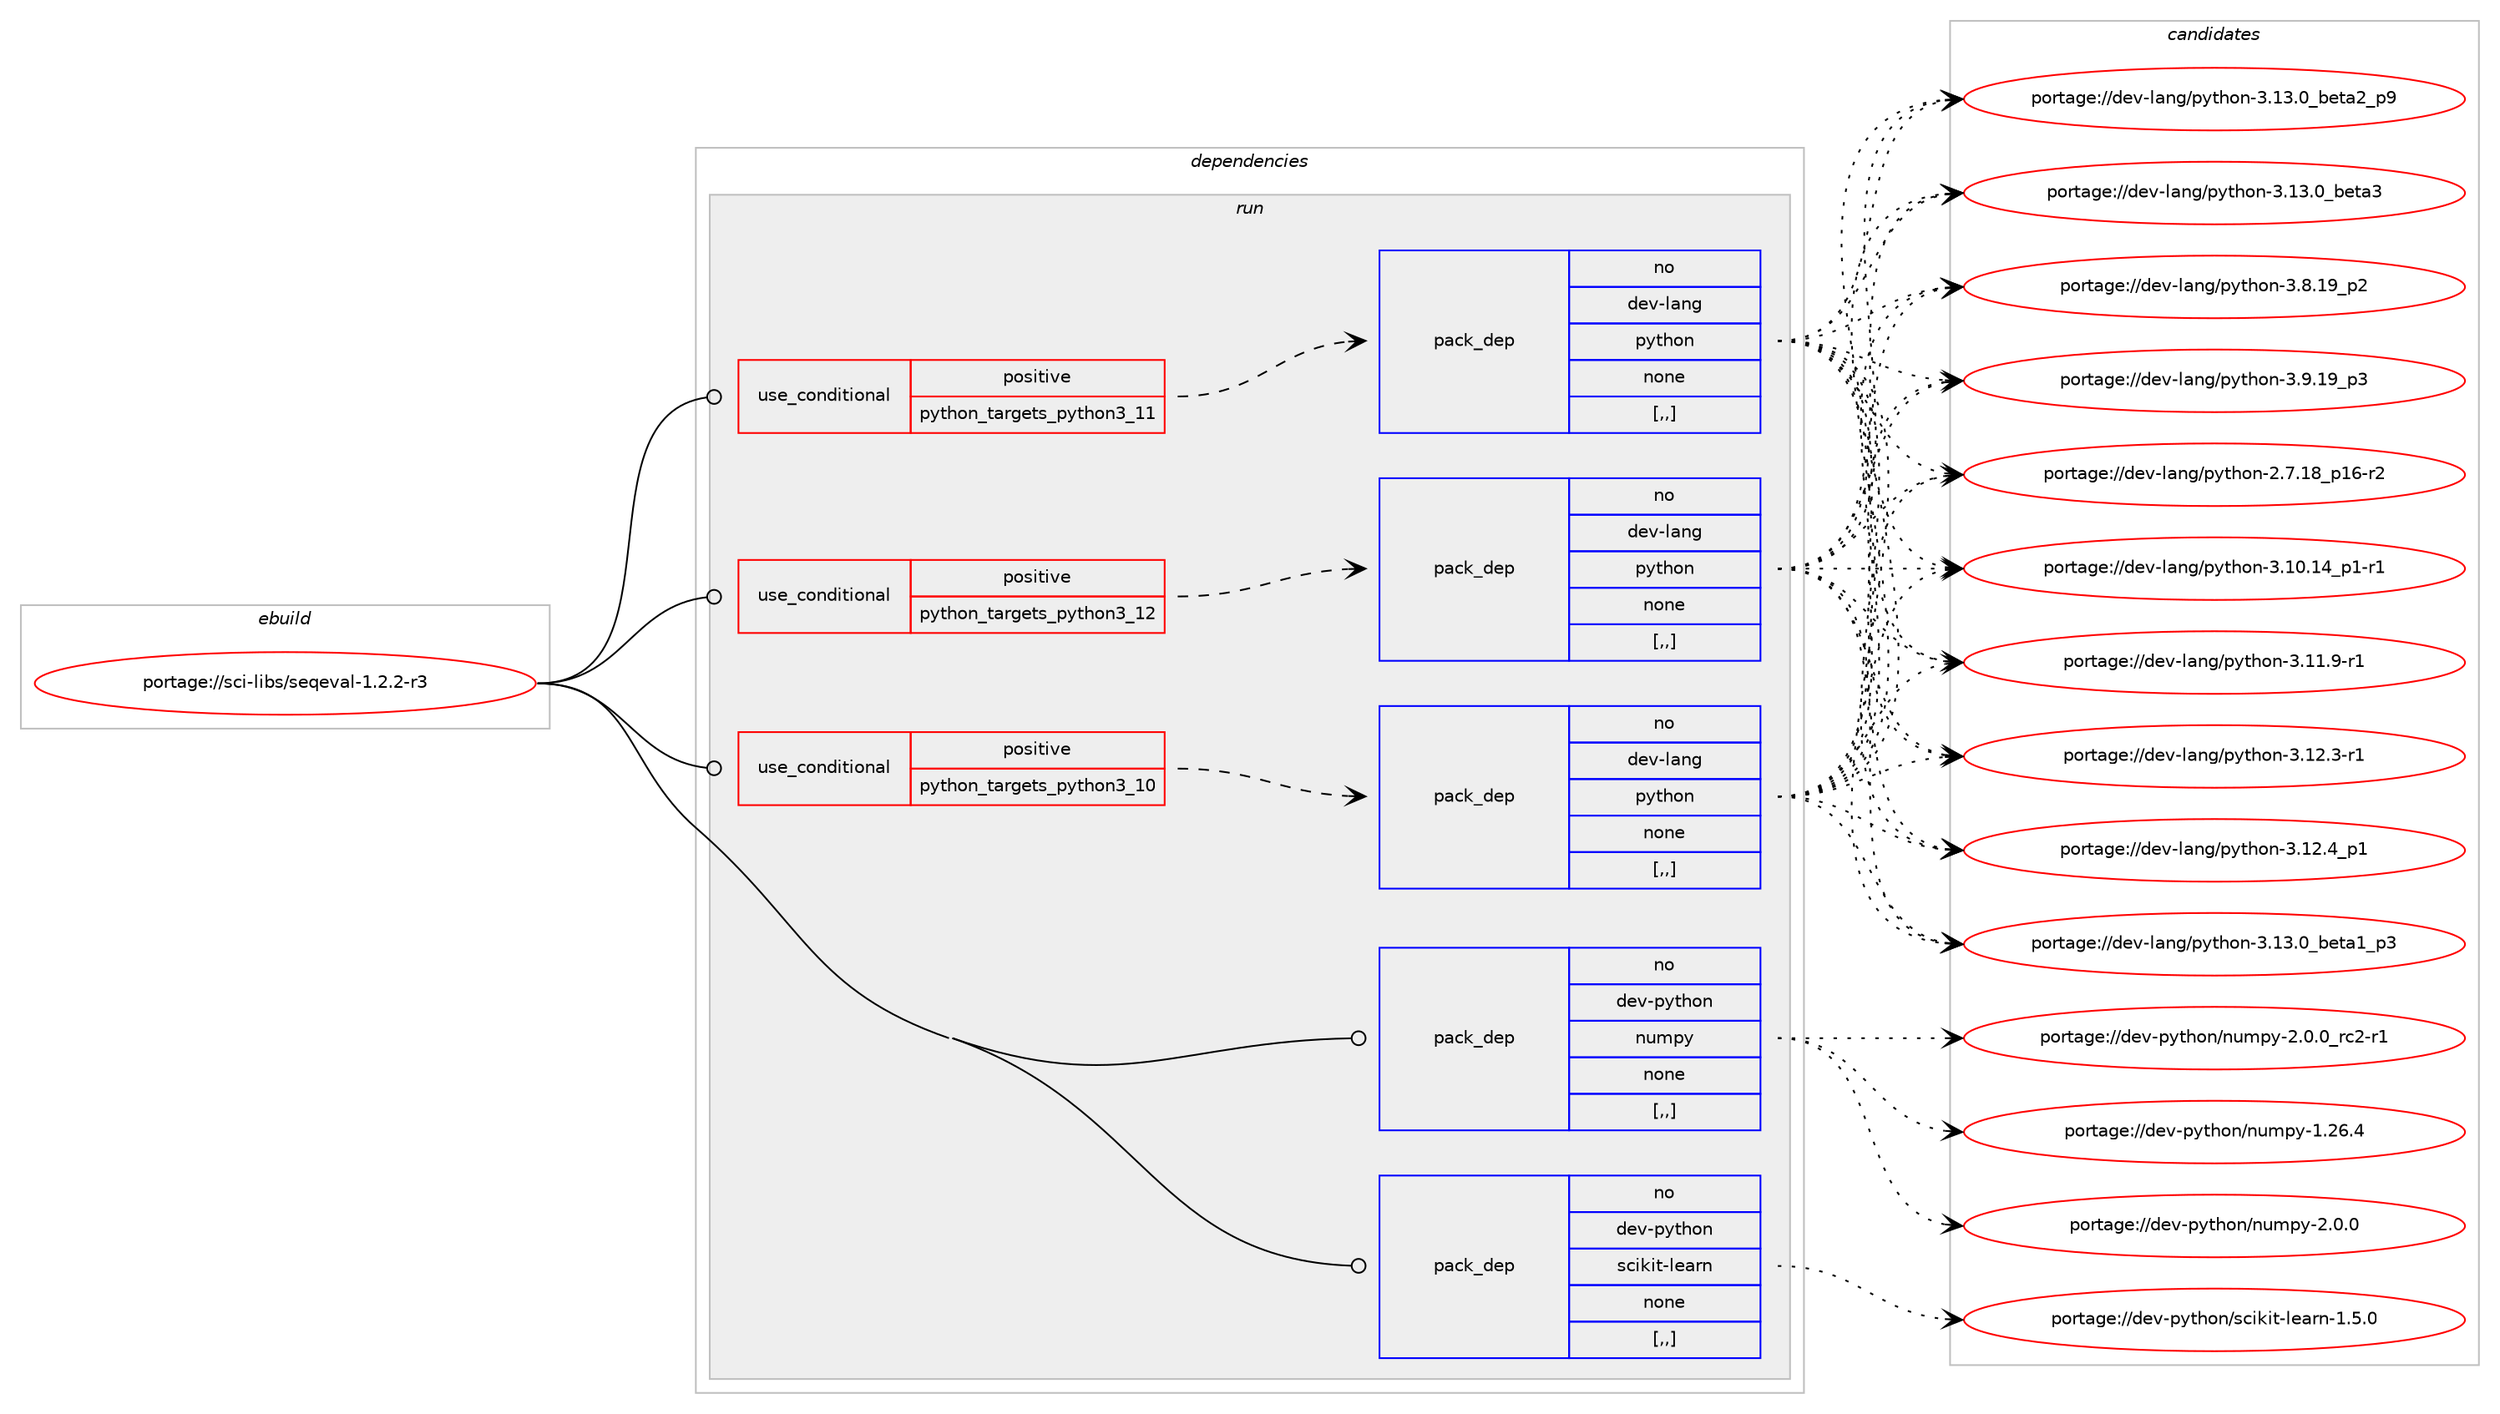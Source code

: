 digraph prolog {

# *************
# Graph options
# *************

newrank=true;
concentrate=true;
compound=true;
graph [rankdir=LR,fontname=Helvetica,fontsize=10,ranksep=1.5];#, ranksep=2.5, nodesep=0.2];
edge  [arrowhead=vee];
node  [fontname=Helvetica,fontsize=10];

# **********
# The ebuild
# **********

subgraph cluster_leftcol {
color=gray;
rank=same;
label=<<i>ebuild</i>>;
id [label="portage://sci-libs/seqeval-1.2.2-r3", color=red, width=4, href="../sci-libs/seqeval-1.2.2-r3.svg"];
}

# ****************
# The dependencies
# ****************

subgraph cluster_midcol {
color=gray;
label=<<i>dependencies</i>>;
subgraph cluster_compile {
fillcolor="#eeeeee";
style=filled;
label=<<i>compile</i>>;
}
subgraph cluster_compileandrun {
fillcolor="#eeeeee";
style=filled;
label=<<i>compile and run</i>>;
}
subgraph cluster_run {
fillcolor="#eeeeee";
style=filled;
label=<<i>run</i>>;
subgraph cond104819 {
dependency396133 [label=<<TABLE BORDER="0" CELLBORDER="1" CELLSPACING="0" CELLPADDING="4"><TR><TD ROWSPAN="3" CELLPADDING="10">use_conditional</TD></TR><TR><TD>positive</TD></TR><TR><TD>python_targets_python3_10</TD></TR></TABLE>>, shape=none, color=red];
subgraph pack288507 {
dependency396134 [label=<<TABLE BORDER="0" CELLBORDER="1" CELLSPACING="0" CELLPADDING="4" WIDTH="220"><TR><TD ROWSPAN="6" CELLPADDING="30">pack_dep</TD></TR><TR><TD WIDTH="110">no</TD></TR><TR><TD>dev-lang</TD></TR><TR><TD>python</TD></TR><TR><TD>none</TD></TR><TR><TD>[,,]</TD></TR></TABLE>>, shape=none, color=blue];
}
dependency396133:e -> dependency396134:w [weight=20,style="dashed",arrowhead="vee"];
}
id:e -> dependency396133:w [weight=20,style="solid",arrowhead="odot"];
subgraph cond104820 {
dependency396135 [label=<<TABLE BORDER="0" CELLBORDER="1" CELLSPACING="0" CELLPADDING="4"><TR><TD ROWSPAN="3" CELLPADDING="10">use_conditional</TD></TR><TR><TD>positive</TD></TR><TR><TD>python_targets_python3_11</TD></TR></TABLE>>, shape=none, color=red];
subgraph pack288508 {
dependency396136 [label=<<TABLE BORDER="0" CELLBORDER="1" CELLSPACING="0" CELLPADDING="4" WIDTH="220"><TR><TD ROWSPAN="6" CELLPADDING="30">pack_dep</TD></TR><TR><TD WIDTH="110">no</TD></TR><TR><TD>dev-lang</TD></TR><TR><TD>python</TD></TR><TR><TD>none</TD></TR><TR><TD>[,,]</TD></TR></TABLE>>, shape=none, color=blue];
}
dependency396135:e -> dependency396136:w [weight=20,style="dashed",arrowhead="vee"];
}
id:e -> dependency396135:w [weight=20,style="solid",arrowhead="odot"];
subgraph cond104821 {
dependency396137 [label=<<TABLE BORDER="0" CELLBORDER="1" CELLSPACING="0" CELLPADDING="4"><TR><TD ROWSPAN="3" CELLPADDING="10">use_conditional</TD></TR><TR><TD>positive</TD></TR><TR><TD>python_targets_python3_12</TD></TR></TABLE>>, shape=none, color=red];
subgraph pack288509 {
dependency396138 [label=<<TABLE BORDER="0" CELLBORDER="1" CELLSPACING="0" CELLPADDING="4" WIDTH="220"><TR><TD ROWSPAN="6" CELLPADDING="30">pack_dep</TD></TR><TR><TD WIDTH="110">no</TD></TR><TR><TD>dev-lang</TD></TR><TR><TD>python</TD></TR><TR><TD>none</TD></TR><TR><TD>[,,]</TD></TR></TABLE>>, shape=none, color=blue];
}
dependency396137:e -> dependency396138:w [weight=20,style="dashed",arrowhead="vee"];
}
id:e -> dependency396137:w [weight=20,style="solid",arrowhead="odot"];
subgraph pack288510 {
dependency396139 [label=<<TABLE BORDER="0" CELLBORDER="1" CELLSPACING="0" CELLPADDING="4" WIDTH="220"><TR><TD ROWSPAN="6" CELLPADDING="30">pack_dep</TD></TR><TR><TD WIDTH="110">no</TD></TR><TR><TD>dev-python</TD></TR><TR><TD>numpy</TD></TR><TR><TD>none</TD></TR><TR><TD>[,,]</TD></TR></TABLE>>, shape=none, color=blue];
}
id:e -> dependency396139:w [weight=20,style="solid",arrowhead="odot"];
subgraph pack288511 {
dependency396140 [label=<<TABLE BORDER="0" CELLBORDER="1" CELLSPACING="0" CELLPADDING="4" WIDTH="220"><TR><TD ROWSPAN="6" CELLPADDING="30">pack_dep</TD></TR><TR><TD WIDTH="110">no</TD></TR><TR><TD>dev-python</TD></TR><TR><TD>scikit-learn</TD></TR><TR><TD>none</TD></TR><TR><TD>[,,]</TD></TR></TABLE>>, shape=none, color=blue];
}
id:e -> dependency396140:w [weight=20,style="solid",arrowhead="odot"];
}
}

# **************
# The candidates
# **************

subgraph cluster_choices {
rank=same;
color=gray;
label=<<i>candidates</i>>;

subgraph choice288507 {
color=black;
nodesep=1;
choice100101118451089711010347112121116104111110455046554649569511249544511450 [label="portage://dev-lang/python-2.7.18_p16-r2", color=red, width=4,href="../dev-lang/python-2.7.18_p16-r2.svg"];
choice100101118451089711010347112121116104111110455146494846495295112494511449 [label="portage://dev-lang/python-3.10.14_p1-r1", color=red, width=4,href="../dev-lang/python-3.10.14_p1-r1.svg"];
choice100101118451089711010347112121116104111110455146494946574511449 [label="portage://dev-lang/python-3.11.9-r1", color=red, width=4,href="../dev-lang/python-3.11.9-r1.svg"];
choice100101118451089711010347112121116104111110455146495046514511449 [label="portage://dev-lang/python-3.12.3-r1", color=red, width=4,href="../dev-lang/python-3.12.3-r1.svg"];
choice100101118451089711010347112121116104111110455146495046529511249 [label="portage://dev-lang/python-3.12.4_p1", color=red, width=4,href="../dev-lang/python-3.12.4_p1.svg"];
choice10010111845108971101034711212111610411111045514649514648959810111697499511251 [label="portage://dev-lang/python-3.13.0_beta1_p3", color=red, width=4,href="../dev-lang/python-3.13.0_beta1_p3.svg"];
choice10010111845108971101034711212111610411111045514649514648959810111697509511257 [label="portage://dev-lang/python-3.13.0_beta2_p9", color=red, width=4,href="../dev-lang/python-3.13.0_beta2_p9.svg"];
choice1001011184510897110103471121211161041111104551464951464895981011169751 [label="portage://dev-lang/python-3.13.0_beta3", color=red, width=4,href="../dev-lang/python-3.13.0_beta3.svg"];
choice100101118451089711010347112121116104111110455146564649579511250 [label="portage://dev-lang/python-3.8.19_p2", color=red, width=4,href="../dev-lang/python-3.8.19_p2.svg"];
choice100101118451089711010347112121116104111110455146574649579511251 [label="portage://dev-lang/python-3.9.19_p3", color=red, width=4,href="../dev-lang/python-3.9.19_p3.svg"];
dependency396134:e -> choice100101118451089711010347112121116104111110455046554649569511249544511450:w [style=dotted,weight="100"];
dependency396134:e -> choice100101118451089711010347112121116104111110455146494846495295112494511449:w [style=dotted,weight="100"];
dependency396134:e -> choice100101118451089711010347112121116104111110455146494946574511449:w [style=dotted,weight="100"];
dependency396134:e -> choice100101118451089711010347112121116104111110455146495046514511449:w [style=dotted,weight="100"];
dependency396134:e -> choice100101118451089711010347112121116104111110455146495046529511249:w [style=dotted,weight="100"];
dependency396134:e -> choice10010111845108971101034711212111610411111045514649514648959810111697499511251:w [style=dotted,weight="100"];
dependency396134:e -> choice10010111845108971101034711212111610411111045514649514648959810111697509511257:w [style=dotted,weight="100"];
dependency396134:e -> choice1001011184510897110103471121211161041111104551464951464895981011169751:w [style=dotted,weight="100"];
dependency396134:e -> choice100101118451089711010347112121116104111110455146564649579511250:w [style=dotted,weight="100"];
dependency396134:e -> choice100101118451089711010347112121116104111110455146574649579511251:w [style=dotted,weight="100"];
}
subgraph choice288508 {
color=black;
nodesep=1;
choice100101118451089711010347112121116104111110455046554649569511249544511450 [label="portage://dev-lang/python-2.7.18_p16-r2", color=red, width=4,href="../dev-lang/python-2.7.18_p16-r2.svg"];
choice100101118451089711010347112121116104111110455146494846495295112494511449 [label="portage://dev-lang/python-3.10.14_p1-r1", color=red, width=4,href="../dev-lang/python-3.10.14_p1-r1.svg"];
choice100101118451089711010347112121116104111110455146494946574511449 [label="portage://dev-lang/python-3.11.9-r1", color=red, width=4,href="../dev-lang/python-3.11.9-r1.svg"];
choice100101118451089711010347112121116104111110455146495046514511449 [label="portage://dev-lang/python-3.12.3-r1", color=red, width=4,href="../dev-lang/python-3.12.3-r1.svg"];
choice100101118451089711010347112121116104111110455146495046529511249 [label="portage://dev-lang/python-3.12.4_p1", color=red, width=4,href="../dev-lang/python-3.12.4_p1.svg"];
choice10010111845108971101034711212111610411111045514649514648959810111697499511251 [label="portage://dev-lang/python-3.13.0_beta1_p3", color=red, width=4,href="../dev-lang/python-3.13.0_beta1_p3.svg"];
choice10010111845108971101034711212111610411111045514649514648959810111697509511257 [label="portage://dev-lang/python-3.13.0_beta2_p9", color=red, width=4,href="../dev-lang/python-3.13.0_beta2_p9.svg"];
choice1001011184510897110103471121211161041111104551464951464895981011169751 [label="portage://dev-lang/python-3.13.0_beta3", color=red, width=4,href="../dev-lang/python-3.13.0_beta3.svg"];
choice100101118451089711010347112121116104111110455146564649579511250 [label="portage://dev-lang/python-3.8.19_p2", color=red, width=4,href="../dev-lang/python-3.8.19_p2.svg"];
choice100101118451089711010347112121116104111110455146574649579511251 [label="portage://dev-lang/python-3.9.19_p3", color=red, width=4,href="../dev-lang/python-3.9.19_p3.svg"];
dependency396136:e -> choice100101118451089711010347112121116104111110455046554649569511249544511450:w [style=dotted,weight="100"];
dependency396136:e -> choice100101118451089711010347112121116104111110455146494846495295112494511449:w [style=dotted,weight="100"];
dependency396136:e -> choice100101118451089711010347112121116104111110455146494946574511449:w [style=dotted,weight="100"];
dependency396136:e -> choice100101118451089711010347112121116104111110455146495046514511449:w [style=dotted,weight="100"];
dependency396136:e -> choice100101118451089711010347112121116104111110455146495046529511249:w [style=dotted,weight="100"];
dependency396136:e -> choice10010111845108971101034711212111610411111045514649514648959810111697499511251:w [style=dotted,weight="100"];
dependency396136:e -> choice10010111845108971101034711212111610411111045514649514648959810111697509511257:w [style=dotted,weight="100"];
dependency396136:e -> choice1001011184510897110103471121211161041111104551464951464895981011169751:w [style=dotted,weight="100"];
dependency396136:e -> choice100101118451089711010347112121116104111110455146564649579511250:w [style=dotted,weight="100"];
dependency396136:e -> choice100101118451089711010347112121116104111110455146574649579511251:w [style=dotted,weight="100"];
}
subgraph choice288509 {
color=black;
nodesep=1;
choice100101118451089711010347112121116104111110455046554649569511249544511450 [label="portage://dev-lang/python-2.7.18_p16-r2", color=red, width=4,href="../dev-lang/python-2.7.18_p16-r2.svg"];
choice100101118451089711010347112121116104111110455146494846495295112494511449 [label="portage://dev-lang/python-3.10.14_p1-r1", color=red, width=4,href="../dev-lang/python-3.10.14_p1-r1.svg"];
choice100101118451089711010347112121116104111110455146494946574511449 [label="portage://dev-lang/python-3.11.9-r1", color=red, width=4,href="../dev-lang/python-3.11.9-r1.svg"];
choice100101118451089711010347112121116104111110455146495046514511449 [label="portage://dev-lang/python-3.12.3-r1", color=red, width=4,href="../dev-lang/python-3.12.3-r1.svg"];
choice100101118451089711010347112121116104111110455146495046529511249 [label="portage://dev-lang/python-3.12.4_p1", color=red, width=4,href="../dev-lang/python-3.12.4_p1.svg"];
choice10010111845108971101034711212111610411111045514649514648959810111697499511251 [label="portage://dev-lang/python-3.13.0_beta1_p3", color=red, width=4,href="../dev-lang/python-3.13.0_beta1_p3.svg"];
choice10010111845108971101034711212111610411111045514649514648959810111697509511257 [label="portage://dev-lang/python-3.13.0_beta2_p9", color=red, width=4,href="../dev-lang/python-3.13.0_beta2_p9.svg"];
choice1001011184510897110103471121211161041111104551464951464895981011169751 [label="portage://dev-lang/python-3.13.0_beta3", color=red, width=4,href="../dev-lang/python-3.13.0_beta3.svg"];
choice100101118451089711010347112121116104111110455146564649579511250 [label="portage://dev-lang/python-3.8.19_p2", color=red, width=4,href="../dev-lang/python-3.8.19_p2.svg"];
choice100101118451089711010347112121116104111110455146574649579511251 [label="portage://dev-lang/python-3.9.19_p3", color=red, width=4,href="../dev-lang/python-3.9.19_p3.svg"];
dependency396138:e -> choice100101118451089711010347112121116104111110455046554649569511249544511450:w [style=dotted,weight="100"];
dependency396138:e -> choice100101118451089711010347112121116104111110455146494846495295112494511449:w [style=dotted,weight="100"];
dependency396138:e -> choice100101118451089711010347112121116104111110455146494946574511449:w [style=dotted,weight="100"];
dependency396138:e -> choice100101118451089711010347112121116104111110455146495046514511449:w [style=dotted,weight="100"];
dependency396138:e -> choice100101118451089711010347112121116104111110455146495046529511249:w [style=dotted,weight="100"];
dependency396138:e -> choice10010111845108971101034711212111610411111045514649514648959810111697499511251:w [style=dotted,weight="100"];
dependency396138:e -> choice10010111845108971101034711212111610411111045514649514648959810111697509511257:w [style=dotted,weight="100"];
dependency396138:e -> choice1001011184510897110103471121211161041111104551464951464895981011169751:w [style=dotted,weight="100"];
dependency396138:e -> choice100101118451089711010347112121116104111110455146564649579511250:w [style=dotted,weight="100"];
dependency396138:e -> choice100101118451089711010347112121116104111110455146574649579511251:w [style=dotted,weight="100"];
}
subgraph choice288510 {
color=black;
nodesep=1;
choice100101118451121211161041111104711011710911212145494650544652 [label="portage://dev-python/numpy-1.26.4", color=red, width=4,href="../dev-python/numpy-1.26.4.svg"];
choice1001011184511212111610411111047110117109112121455046484648 [label="portage://dev-python/numpy-2.0.0", color=red, width=4,href="../dev-python/numpy-2.0.0.svg"];
choice10010111845112121116104111110471101171091121214550464846489511499504511449 [label="portage://dev-python/numpy-2.0.0_rc2-r1", color=red, width=4,href="../dev-python/numpy-2.0.0_rc2-r1.svg"];
dependency396139:e -> choice100101118451121211161041111104711011710911212145494650544652:w [style=dotted,weight="100"];
dependency396139:e -> choice1001011184511212111610411111047110117109112121455046484648:w [style=dotted,weight="100"];
dependency396139:e -> choice10010111845112121116104111110471101171091121214550464846489511499504511449:w [style=dotted,weight="100"];
}
subgraph choice288511 {
color=black;
nodesep=1;
choice1001011184511212111610411111047115991051071051164510810197114110454946534648 [label="portage://dev-python/scikit-learn-1.5.0", color=red, width=4,href="../dev-python/scikit-learn-1.5.0.svg"];
dependency396140:e -> choice1001011184511212111610411111047115991051071051164510810197114110454946534648:w [style=dotted,weight="100"];
}
}

}
